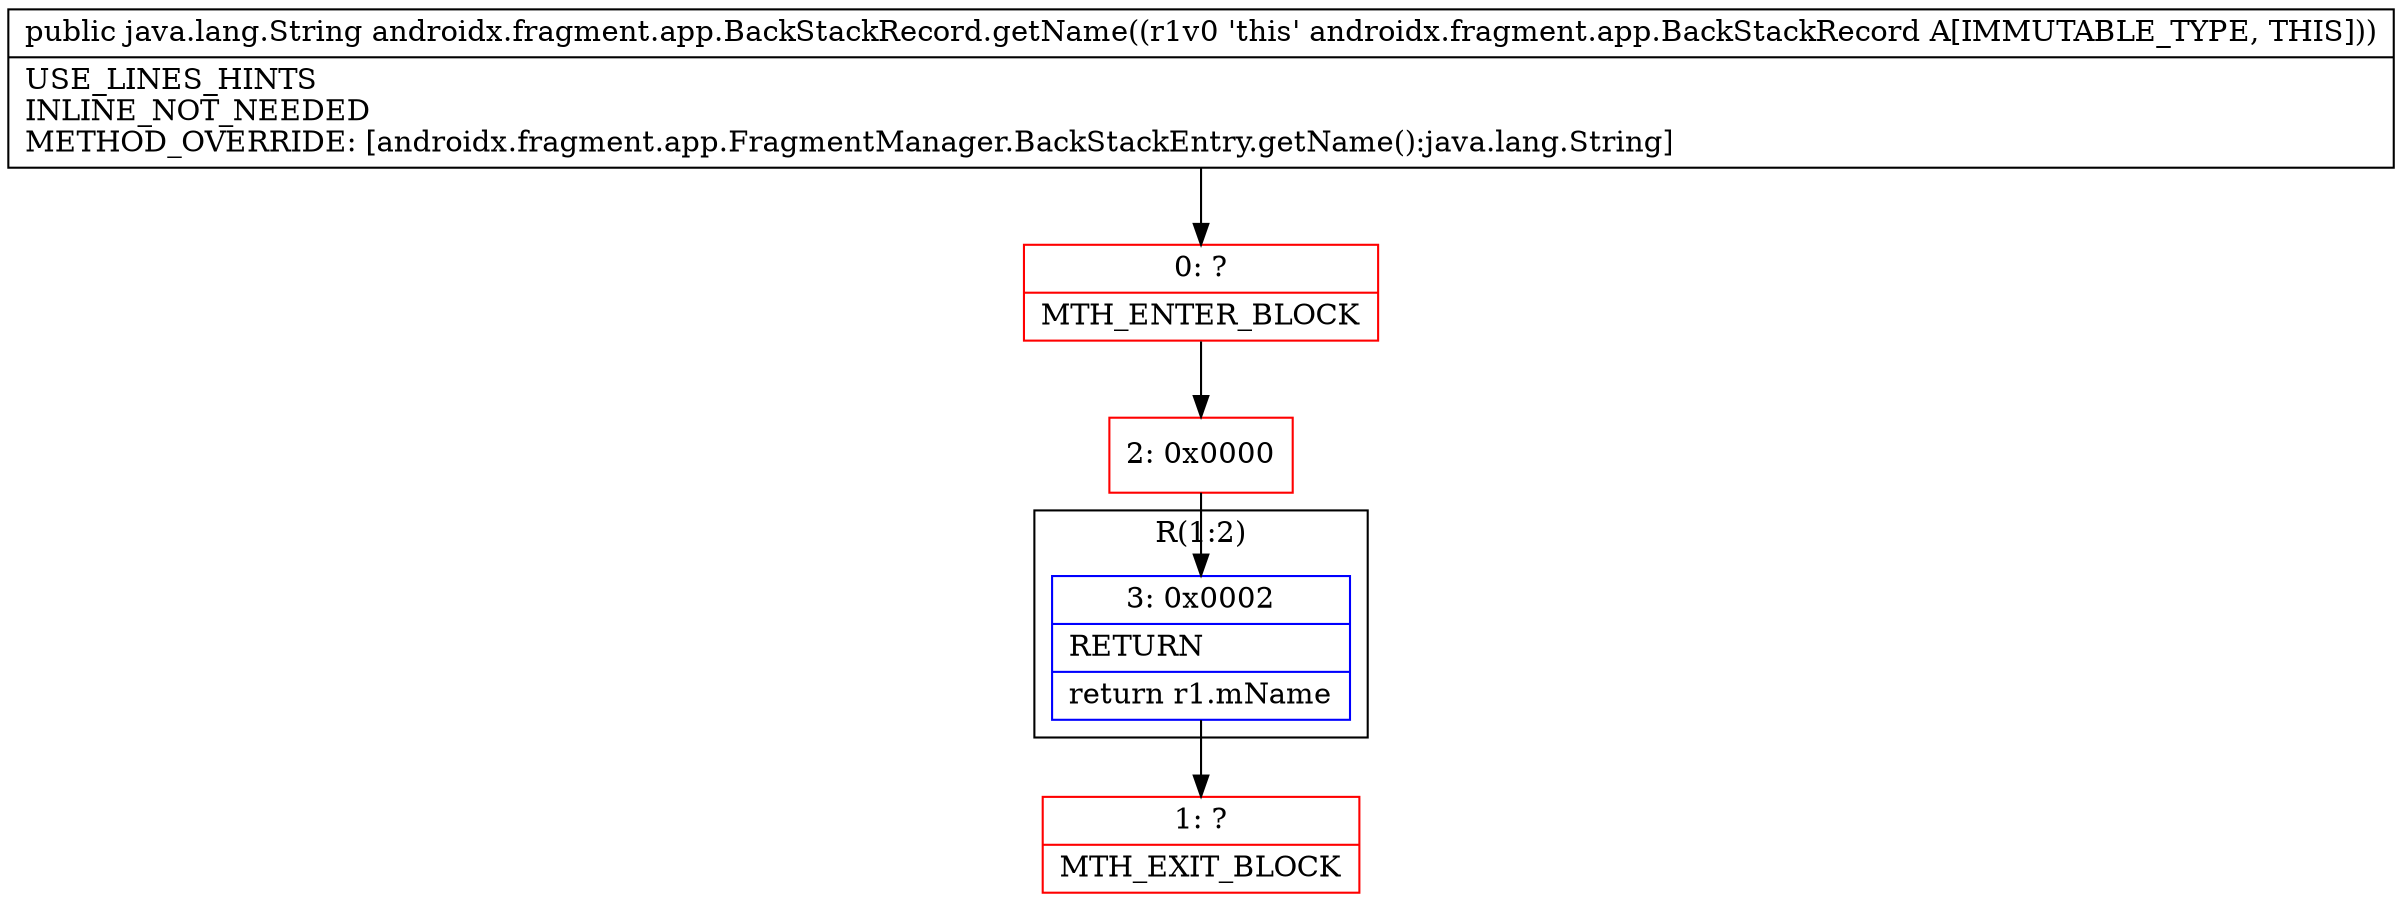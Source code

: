 digraph "CFG forandroidx.fragment.app.BackStackRecord.getName()Ljava\/lang\/String;" {
subgraph cluster_Region_331315683 {
label = "R(1:2)";
node [shape=record,color=blue];
Node_3 [shape=record,label="{3\:\ 0x0002|RETURN\l|return r1.mName\l}"];
}
Node_0 [shape=record,color=red,label="{0\:\ ?|MTH_ENTER_BLOCK\l}"];
Node_2 [shape=record,color=red,label="{2\:\ 0x0000}"];
Node_1 [shape=record,color=red,label="{1\:\ ?|MTH_EXIT_BLOCK\l}"];
MethodNode[shape=record,label="{public java.lang.String androidx.fragment.app.BackStackRecord.getName((r1v0 'this' androidx.fragment.app.BackStackRecord A[IMMUTABLE_TYPE, THIS]))  | USE_LINES_HINTS\lINLINE_NOT_NEEDED\lMETHOD_OVERRIDE: [androidx.fragment.app.FragmentManager.BackStackEntry.getName():java.lang.String]\l}"];
MethodNode -> Node_0;Node_3 -> Node_1;
Node_0 -> Node_2;
Node_2 -> Node_3;
}

